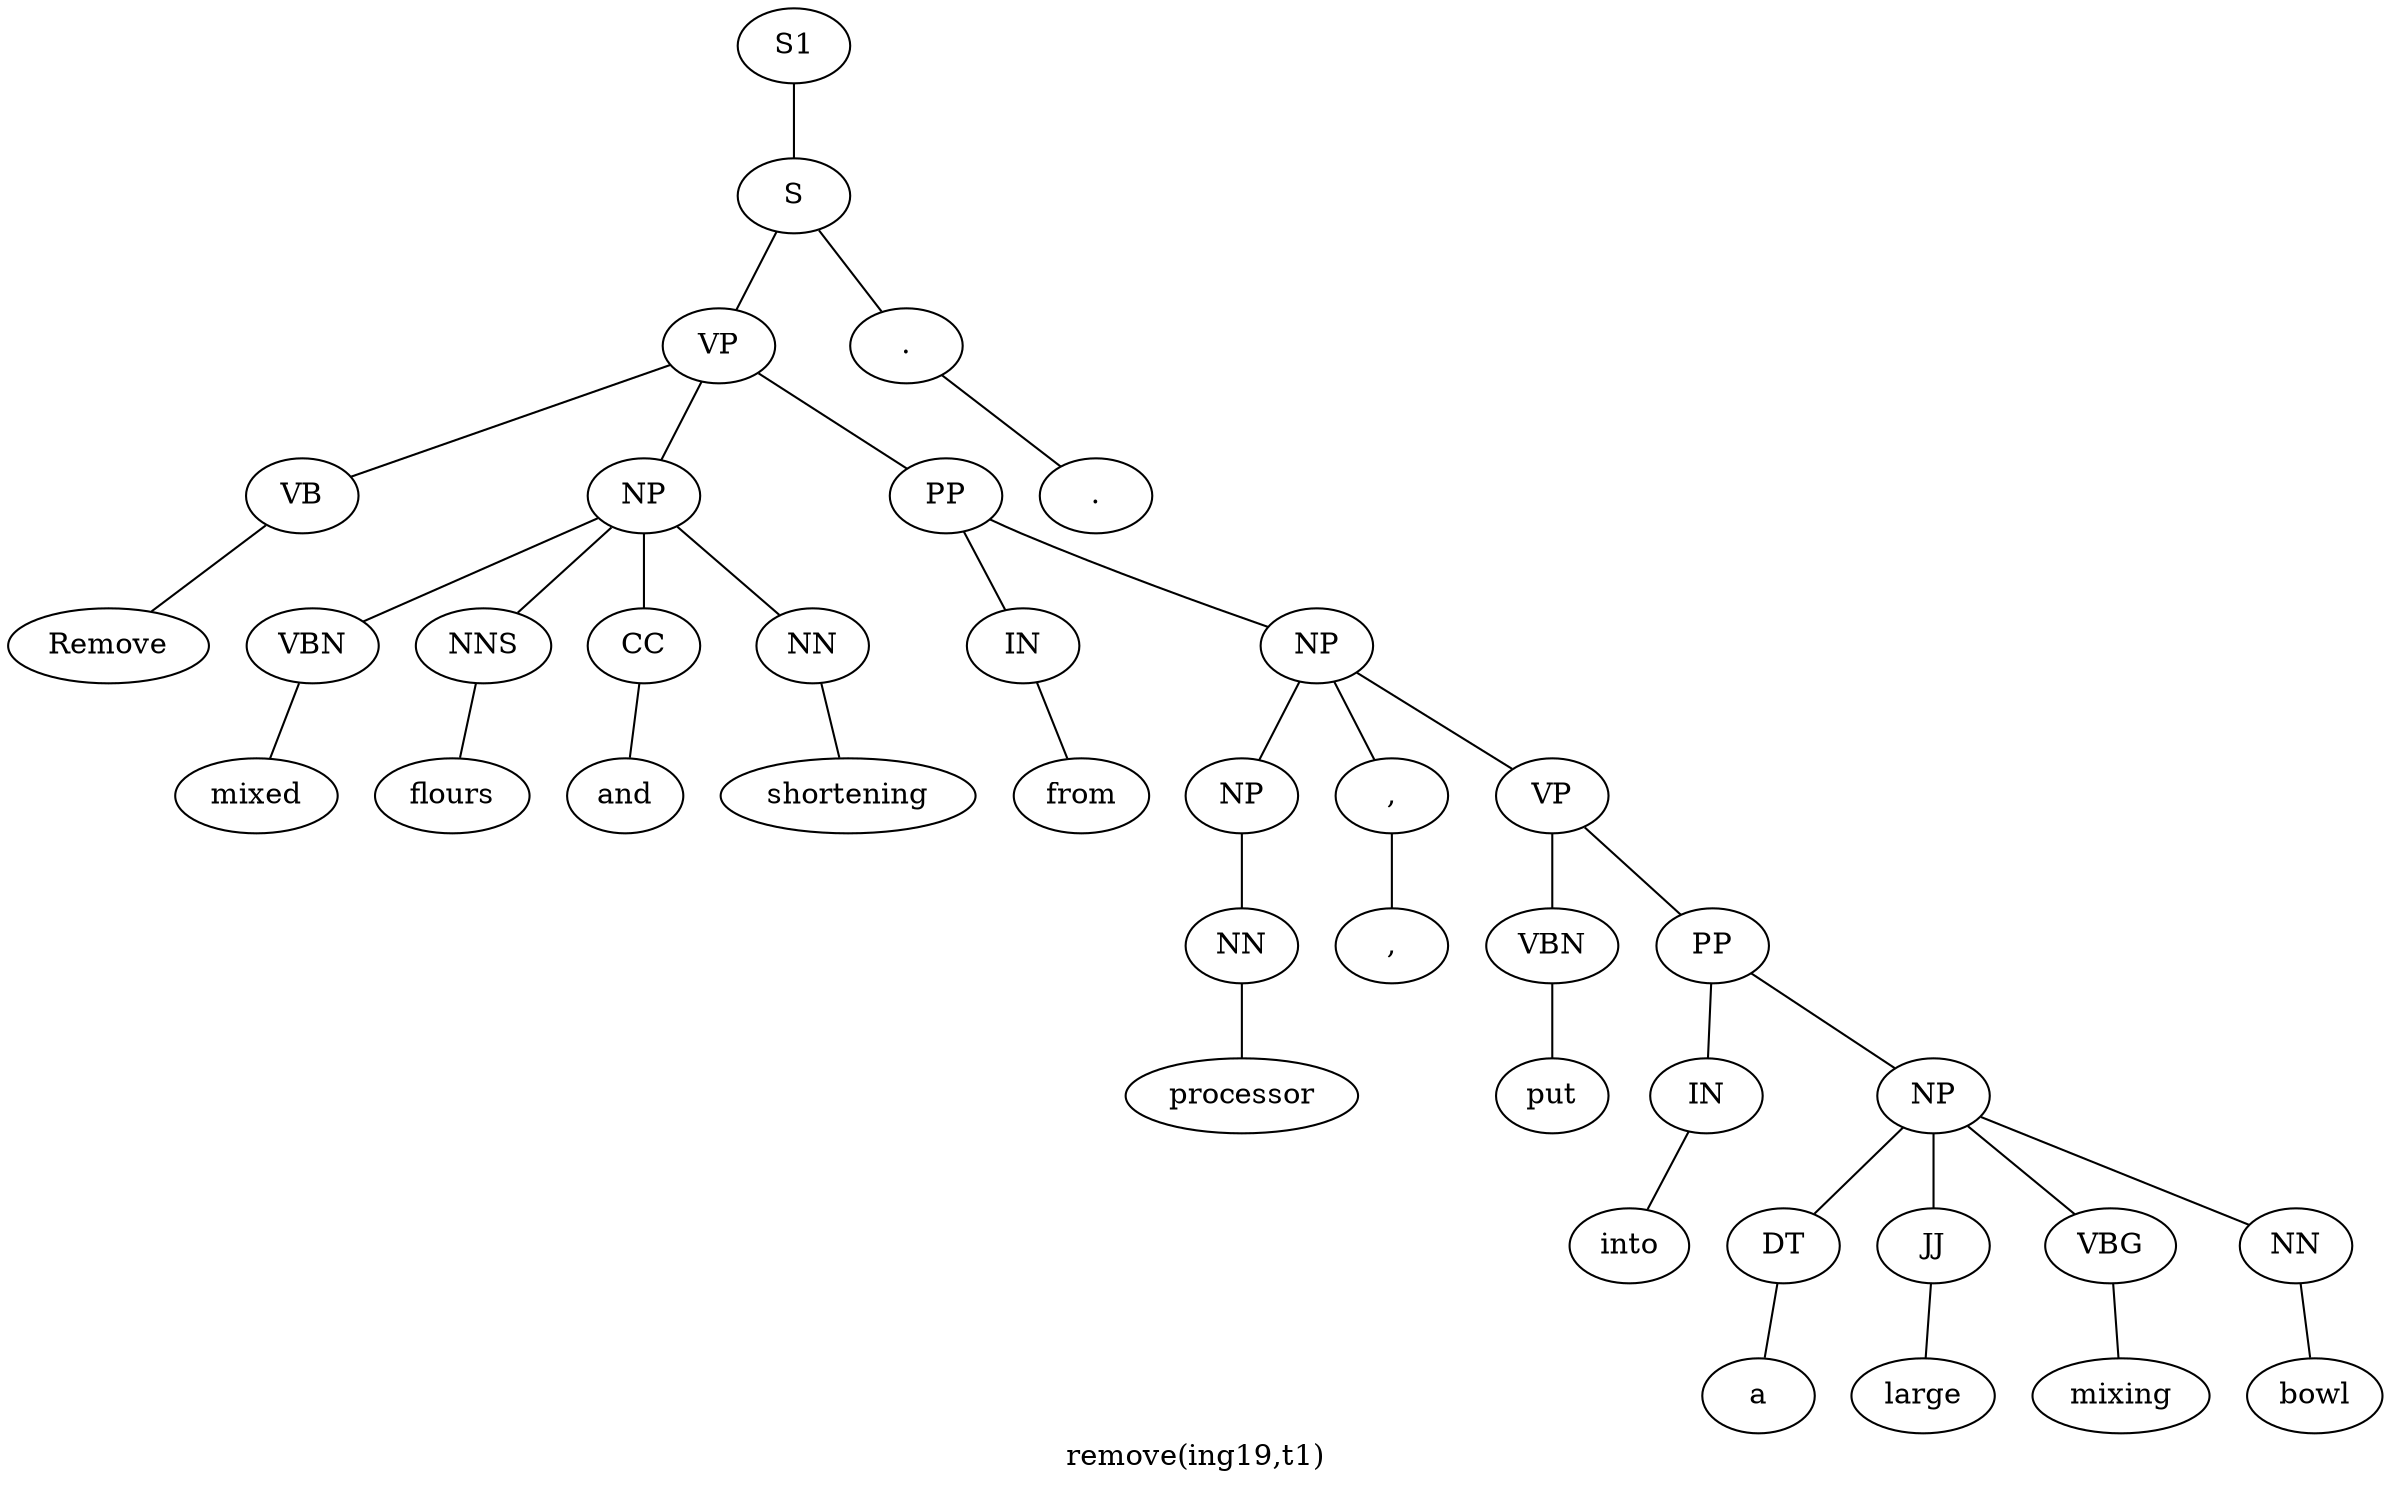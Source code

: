 graph SyntaxGraph {
	label = "remove(ing19,t1)";
	Node0 [label="S1"];
	Node1 [label="S"];
	Node2 [label="VP"];
	Node3 [label="VB"];
	Node4 [label="Remove"];
	Node5 [label="NP"];
	Node6 [label="VBN"];
	Node7 [label="mixed"];
	Node8 [label="NNS"];
	Node9 [label="flours"];
	Node10 [label="CC"];
	Node11 [label="and"];
	Node12 [label="NN"];
	Node13 [label="shortening"];
	Node14 [label="PP"];
	Node15 [label="IN"];
	Node16 [label="from"];
	Node17 [label="NP"];
	Node18 [label="NP"];
	Node19 [label="NN"];
	Node20 [label="processor"];
	Node21 [label=","];
	Node22 [label=","];
	Node23 [label="VP"];
	Node24 [label="VBN"];
	Node25 [label="put"];
	Node26 [label="PP"];
	Node27 [label="IN"];
	Node28 [label="into"];
	Node29 [label="NP"];
	Node30 [label="DT"];
	Node31 [label="a"];
	Node32 [label="JJ"];
	Node33 [label="large"];
	Node34 [label="VBG"];
	Node35 [label="mixing"];
	Node36 [label="NN"];
	Node37 [label="bowl"];
	Node38 [label="."];
	Node39 [label="."];

	Node0 -- Node1;
	Node1 -- Node2;
	Node1 -- Node38;
	Node2 -- Node3;
	Node2 -- Node5;
	Node2 -- Node14;
	Node3 -- Node4;
	Node5 -- Node6;
	Node5 -- Node8;
	Node5 -- Node10;
	Node5 -- Node12;
	Node6 -- Node7;
	Node8 -- Node9;
	Node10 -- Node11;
	Node12 -- Node13;
	Node14 -- Node15;
	Node14 -- Node17;
	Node15 -- Node16;
	Node17 -- Node18;
	Node17 -- Node21;
	Node17 -- Node23;
	Node18 -- Node19;
	Node19 -- Node20;
	Node21 -- Node22;
	Node23 -- Node24;
	Node23 -- Node26;
	Node24 -- Node25;
	Node26 -- Node27;
	Node26 -- Node29;
	Node27 -- Node28;
	Node29 -- Node30;
	Node29 -- Node32;
	Node29 -- Node34;
	Node29 -- Node36;
	Node30 -- Node31;
	Node32 -- Node33;
	Node34 -- Node35;
	Node36 -- Node37;
	Node38 -- Node39;
}